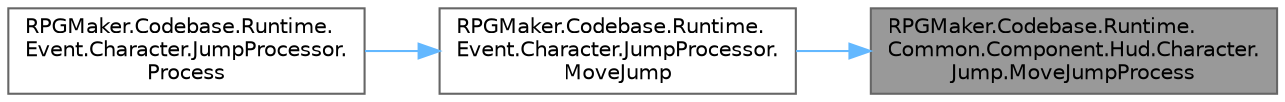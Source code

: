 digraph "RPGMaker.Codebase.Runtime.Common.Component.Hud.Character.Jump.MoveJumpProcess"
{
 // LATEX_PDF_SIZE
  bgcolor="transparent";
  edge [fontname=Helvetica,fontsize=10,labelfontname=Helvetica,labelfontsize=10];
  node [fontname=Helvetica,fontsize=10,shape=box,height=0.2,width=0.4];
  rankdir="RL";
  Node1 [id="Node000001",label="RPGMaker.Codebase.Runtime.\lCommon.Component.Hud.Character.\lJump.MoveJumpProcess",height=0.2,width=0.4,color="gray40", fillcolor="grey60", style="filled", fontcolor="black",tooltip="😁 移動ジャンプ処理"];
  Node1 -> Node2 [id="edge1_Node000001_Node000002",dir="back",color="steelblue1",style="solid",tooltip=" "];
  Node2 [id="Node000002",label="RPGMaker.Codebase.Runtime.\lEvent.Character.JumpProcessor.\lMoveJump",height=0.2,width=0.4,color="grey40", fillcolor="white", style="filled",URL="$db/d5b/class_r_p_g_maker_1_1_codebase_1_1_runtime_1_1_event_1_1_character_1_1_jump_processor.html#ac226be1cad8d8fc959abe97e6333292f",tooltip=" "];
  Node2 -> Node3 [id="edge2_Node000002_Node000003",dir="back",color="steelblue1",style="solid",tooltip=" "];
  Node3 [id="Node000003",label="RPGMaker.Codebase.Runtime.\lEvent.Character.JumpProcessor.\lProcess",height=0.2,width=0.4,color="grey40", fillcolor="white", style="filled",URL="$db/d5b/class_r_p_g_maker_1_1_codebase_1_1_runtime_1_1_event_1_1_character_1_1_jump_processor.html#afc804ca9422661f0f4957a993741d279",tooltip=" "];
}
